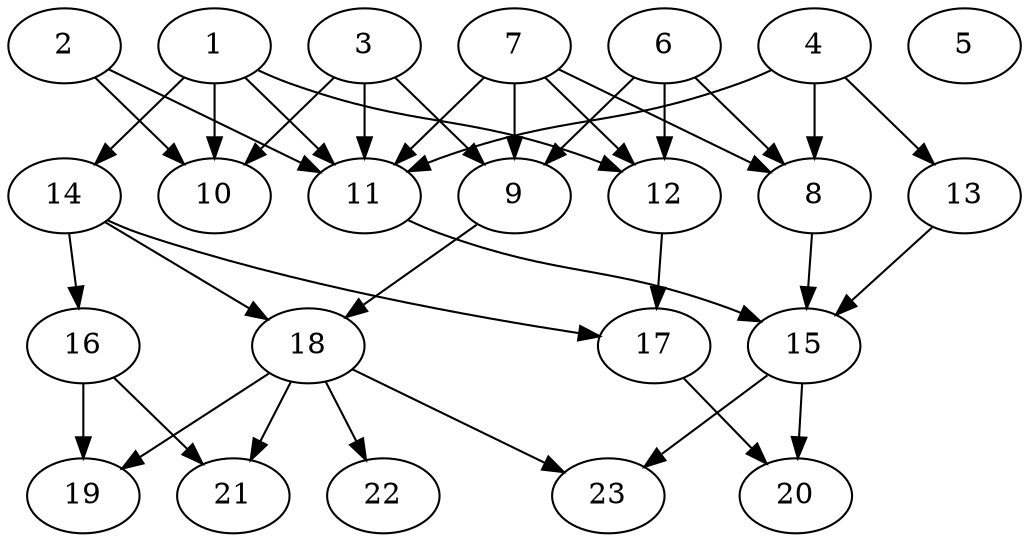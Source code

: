 // DAG (tier=2-normal, mode=compute, n=23, ccr=0.353, fat=0.582, density=0.583, regular=0.568, jump=0.157, mindata=524288, maxdata=8388608)
// DAG automatically generated by daggen at Sun Aug 24 16:33:33 2025
// /home/ermia/Project/Environments/daggen/bin/daggen --dot --ccr 0.353 --fat 0.582 --regular 0.568 --density 0.583 --jump 0.157 --mindata 524288 --maxdata 8388608 -n 23 
digraph G {
  1 [size="111815102243191776", alpha="0.17", expect_size="55907551121595888"]
  1 -> 10 [size ="234925181632512"]
  1 -> 11 [size ="234925181632512"]
  1 -> 12 [size ="234925181632512"]
  1 -> 14 [size ="234925181632512"]
  2 [size="86096537094400", alpha="0.14", expect_size="43048268547200"]
  2 -> 10 [size ="10522669875200"]
  2 -> 11 [size ="10522669875200"]
  3 [size="60893642260754726912", alpha="0.06", expect_size="30446821130377363456"]
  3 -> 9 [size ="123823940698112"]
  3 -> 10 [size ="123823940698112"]
  3 -> 11 [size ="123823940698112"]
  4 [size="1366089811293283", alpha="0.07", expect_size="683044905646641"]
  4 -> 8 [size ="27118725496832"]
  4 -> 11 [size ="27118725496832"]
  4 -> 13 [size ="27118725496832"]
  5 [size="36129677973665784", alpha="0.05", expect_size="18064838986832892"]
  6 [size="619014794859309568", alpha="0.01", expect_size="309507397429654784"]
  6 -> 8 [size ="390861116407808"]
  6 -> 9 [size ="390861116407808"]
  6 -> 12 [size ="390861116407808"]
  7 [size="207349801451336864", alpha="0.03", expect_size="103674900725668432"]
  7 -> 8 [size ="87355012677632"]
  7 -> 9 [size ="87355012677632"]
  7 -> 11 [size ="87355012677632"]
  7 -> 12 [size ="87355012677632"]
  8 [size="286508099468574464", alpha="0.05", expect_size="143254049734287232"]
  8 -> 15 [size ="237596282191872"]
  9 [size="268560903486982656", alpha="0.09", expect_size="134280451743491328"]
  9 -> 18 [size ="101064615395328"]
  10 [size="29568664077716520", alpha="0.08", expect_size="14784332038858260"]
  11 [size="302979163793492279296", alpha="0.19", expect_size="151489581896746139648"]
  11 -> 15 [size ="360881951080448"]
  12 [size="326716041755596161024", alpha="0.19", expect_size="163358020877798080512"]
  12 -> 17 [size ="379492874846208"]
  13 [size="1576186244646570", alpha="0.03", expect_size="788093122323285"]
  13 -> 15 [size ="72113708859392"]
  14 [size="6195987215085583", alpha="0.02", expect_size="3097993607542791"]
  14 -> 16 [size ="311219713998848"]
  14 -> 17 [size ="311219713998848"]
  14 -> 18 [size ="311219713998848"]
  15 [size="7584715193970614", alpha="0.13", expect_size="3792357596985307"]
  15 -> 20 [size ="6540505382912"]
  15 -> 23 [size ="6540505382912"]
  16 [size="734209046943366144", alpha="0.02", expect_size="367104523471683072"]
  16 -> 19 [size ="305118511628288"]
  16 -> 21 [size ="305118511628288"]
  17 [size="134498860569319568", alpha="0.14", expect_size="67249430284659784"]
  17 -> 20 [size ="335591505920000"]
  18 [size="444164209185835188224", alpha="0.14", expect_size="222082104592917594112"]
  18 -> 19 [size ="465713714167808"]
  18 -> 21 [size ="465713714167808"]
  18 -> 22 [size ="465713714167808"]
  18 -> 23 [size ="465713714167808"]
  19 [size="866575946828753920", alpha="0.12", expect_size="433287973414376960"]
  20 [size="7029552869430820", alpha="0.15", expect_size="3514776434715410"]
  21 [size="1915504660248384", alpha="0.19", expect_size="957752330124192"]
  22 [size="291965651612930048", alpha="0.00", expect_size="145982825806465024"]
  23 [size="69755431437729792000", alpha="0.04", expect_size="34877715718864896000"]
}